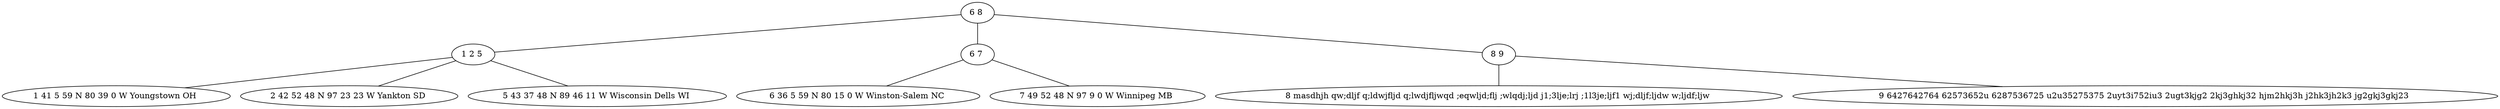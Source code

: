 strict graph{
"6 8 "--"1 2 5 "
"1 2 5 "--"1 41 5 59 N 80 39 0 W Youngstown OH "
"1 2 5 "--"2 42 52 48 N 97 23 23 W Yankton SD "
"1 2 5 "--"5 43 37 48 N 89 46 11 W Wisconsin Dells WI "
"6 8 "--"6 7 "
"6 7 "--"6 36 5 59 N 80 15 0 W Winston-Salem NC "
"6 7 "--"7 49 52 48 N 97 9 0 W Winnipeg MB "
"6 8 "--"8 9 "
"8 9 "--"8 masdhjh qw;dljf q;ldwjfljd q;lwdjfljwqd ;eqwljd;flj ;wlqdj;ljd j1;3lje;lrj ;1l3je;ljf1 wj;dljf;ljdw w;ljdf;ljw "
"8 9 "--"9 6427642764 62573652u 6287536725 u2u35275375 2uyt3i752iu3 2ugt3kjg2 2kj3ghkj32 hjm2hkj3h j2hk3jh2k3 jg2gkj3gkj23 "
}